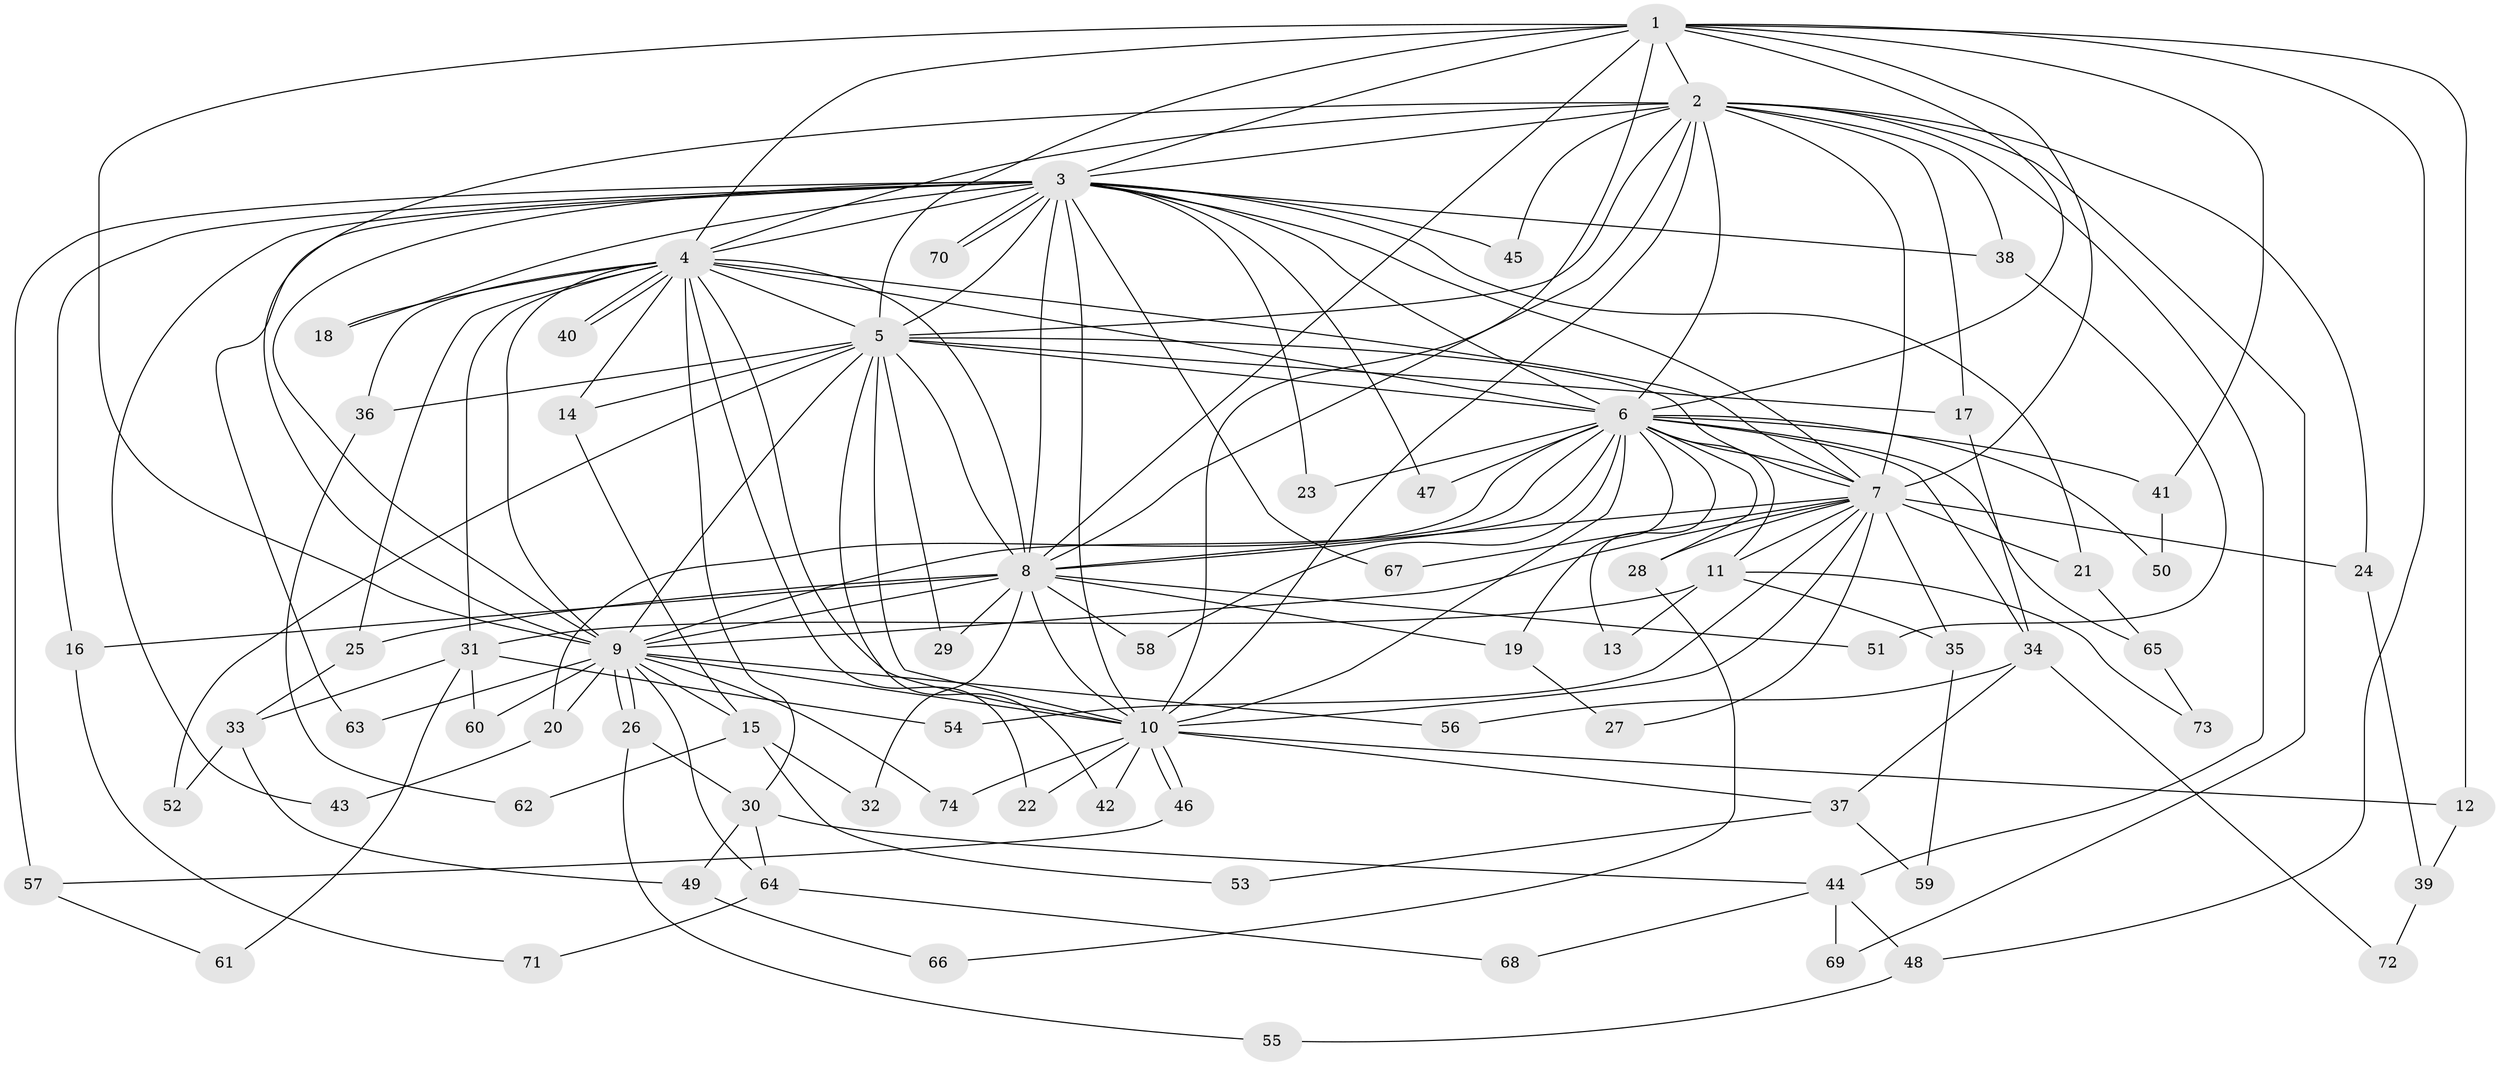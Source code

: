 // Generated by graph-tools (version 1.1) at 2025/01/03/09/25 03:01:32]
// undirected, 74 vertices, 173 edges
graph export_dot {
graph [start="1"]
  node [color=gray90,style=filled];
  1;
  2;
  3;
  4;
  5;
  6;
  7;
  8;
  9;
  10;
  11;
  12;
  13;
  14;
  15;
  16;
  17;
  18;
  19;
  20;
  21;
  22;
  23;
  24;
  25;
  26;
  27;
  28;
  29;
  30;
  31;
  32;
  33;
  34;
  35;
  36;
  37;
  38;
  39;
  40;
  41;
  42;
  43;
  44;
  45;
  46;
  47;
  48;
  49;
  50;
  51;
  52;
  53;
  54;
  55;
  56;
  57;
  58;
  59;
  60;
  61;
  62;
  63;
  64;
  65;
  66;
  67;
  68;
  69;
  70;
  71;
  72;
  73;
  74;
  1 -- 2;
  1 -- 3;
  1 -- 4;
  1 -- 5;
  1 -- 6;
  1 -- 7;
  1 -- 8;
  1 -- 9;
  1 -- 10;
  1 -- 12;
  1 -- 41;
  1 -- 48;
  2 -- 3;
  2 -- 4;
  2 -- 5;
  2 -- 6;
  2 -- 7;
  2 -- 8;
  2 -- 9;
  2 -- 10;
  2 -- 17;
  2 -- 24;
  2 -- 38;
  2 -- 44;
  2 -- 45;
  2 -- 69;
  3 -- 4;
  3 -- 5;
  3 -- 6;
  3 -- 7;
  3 -- 8;
  3 -- 9;
  3 -- 10;
  3 -- 16;
  3 -- 18;
  3 -- 21;
  3 -- 23;
  3 -- 38;
  3 -- 43;
  3 -- 45;
  3 -- 47;
  3 -- 57;
  3 -- 63;
  3 -- 67;
  3 -- 70;
  3 -- 70;
  4 -- 5;
  4 -- 6;
  4 -- 7;
  4 -- 8;
  4 -- 9;
  4 -- 10;
  4 -- 14;
  4 -- 18;
  4 -- 22;
  4 -- 25;
  4 -- 30;
  4 -- 31;
  4 -- 36;
  4 -- 40;
  4 -- 40;
  5 -- 6;
  5 -- 7;
  5 -- 8;
  5 -- 9;
  5 -- 10;
  5 -- 14;
  5 -- 17;
  5 -- 29;
  5 -- 36;
  5 -- 42;
  5 -- 52;
  6 -- 7;
  6 -- 8;
  6 -- 9;
  6 -- 10;
  6 -- 11;
  6 -- 13;
  6 -- 19;
  6 -- 20;
  6 -- 23;
  6 -- 28;
  6 -- 34;
  6 -- 41;
  6 -- 47;
  6 -- 50;
  6 -- 58;
  6 -- 65;
  7 -- 8;
  7 -- 9;
  7 -- 10;
  7 -- 11;
  7 -- 21;
  7 -- 24;
  7 -- 27;
  7 -- 28;
  7 -- 35;
  7 -- 54;
  7 -- 67;
  8 -- 9;
  8 -- 10;
  8 -- 16;
  8 -- 19;
  8 -- 25;
  8 -- 29;
  8 -- 32;
  8 -- 51;
  8 -- 58;
  9 -- 10;
  9 -- 15;
  9 -- 20;
  9 -- 26;
  9 -- 26;
  9 -- 56;
  9 -- 60;
  9 -- 63;
  9 -- 64;
  9 -- 74;
  10 -- 12;
  10 -- 22;
  10 -- 37;
  10 -- 42;
  10 -- 46;
  10 -- 46;
  10 -- 74;
  11 -- 13;
  11 -- 31;
  11 -- 35;
  11 -- 73;
  12 -- 39;
  14 -- 15;
  15 -- 32;
  15 -- 53;
  15 -- 62;
  16 -- 71;
  17 -- 34;
  19 -- 27;
  20 -- 43;
  21 -- 65;
  24 -- 39;
  25 -- 33;
  26 -- 30;
  26 -- 55;
  28 -- 66;
  30 -- 44;
  30 -- 49;
  30 -- 64;
  31 -- 33;
  31 -- 54;
  31 -- 60;
  31 -- 61;
  33 -- 49;
  33 -- 52;
  34 -- 37;
  34 -- 56;
  34 -- 72;
  35 -- 59;
  36 -- 62;
  37 -- 53;
  37 -- 59;
  38 -- 51;
  39 -- 72;
  41 -- 50;
  44 -- 48;
  44 -- 68;
  44 -- 69;
  46 -- 57;
  48 -- 55;
  49 -- 66;
  57 -- 61;
  64 -- 68;
  64 -- 71;
  65 -- 73;
}
